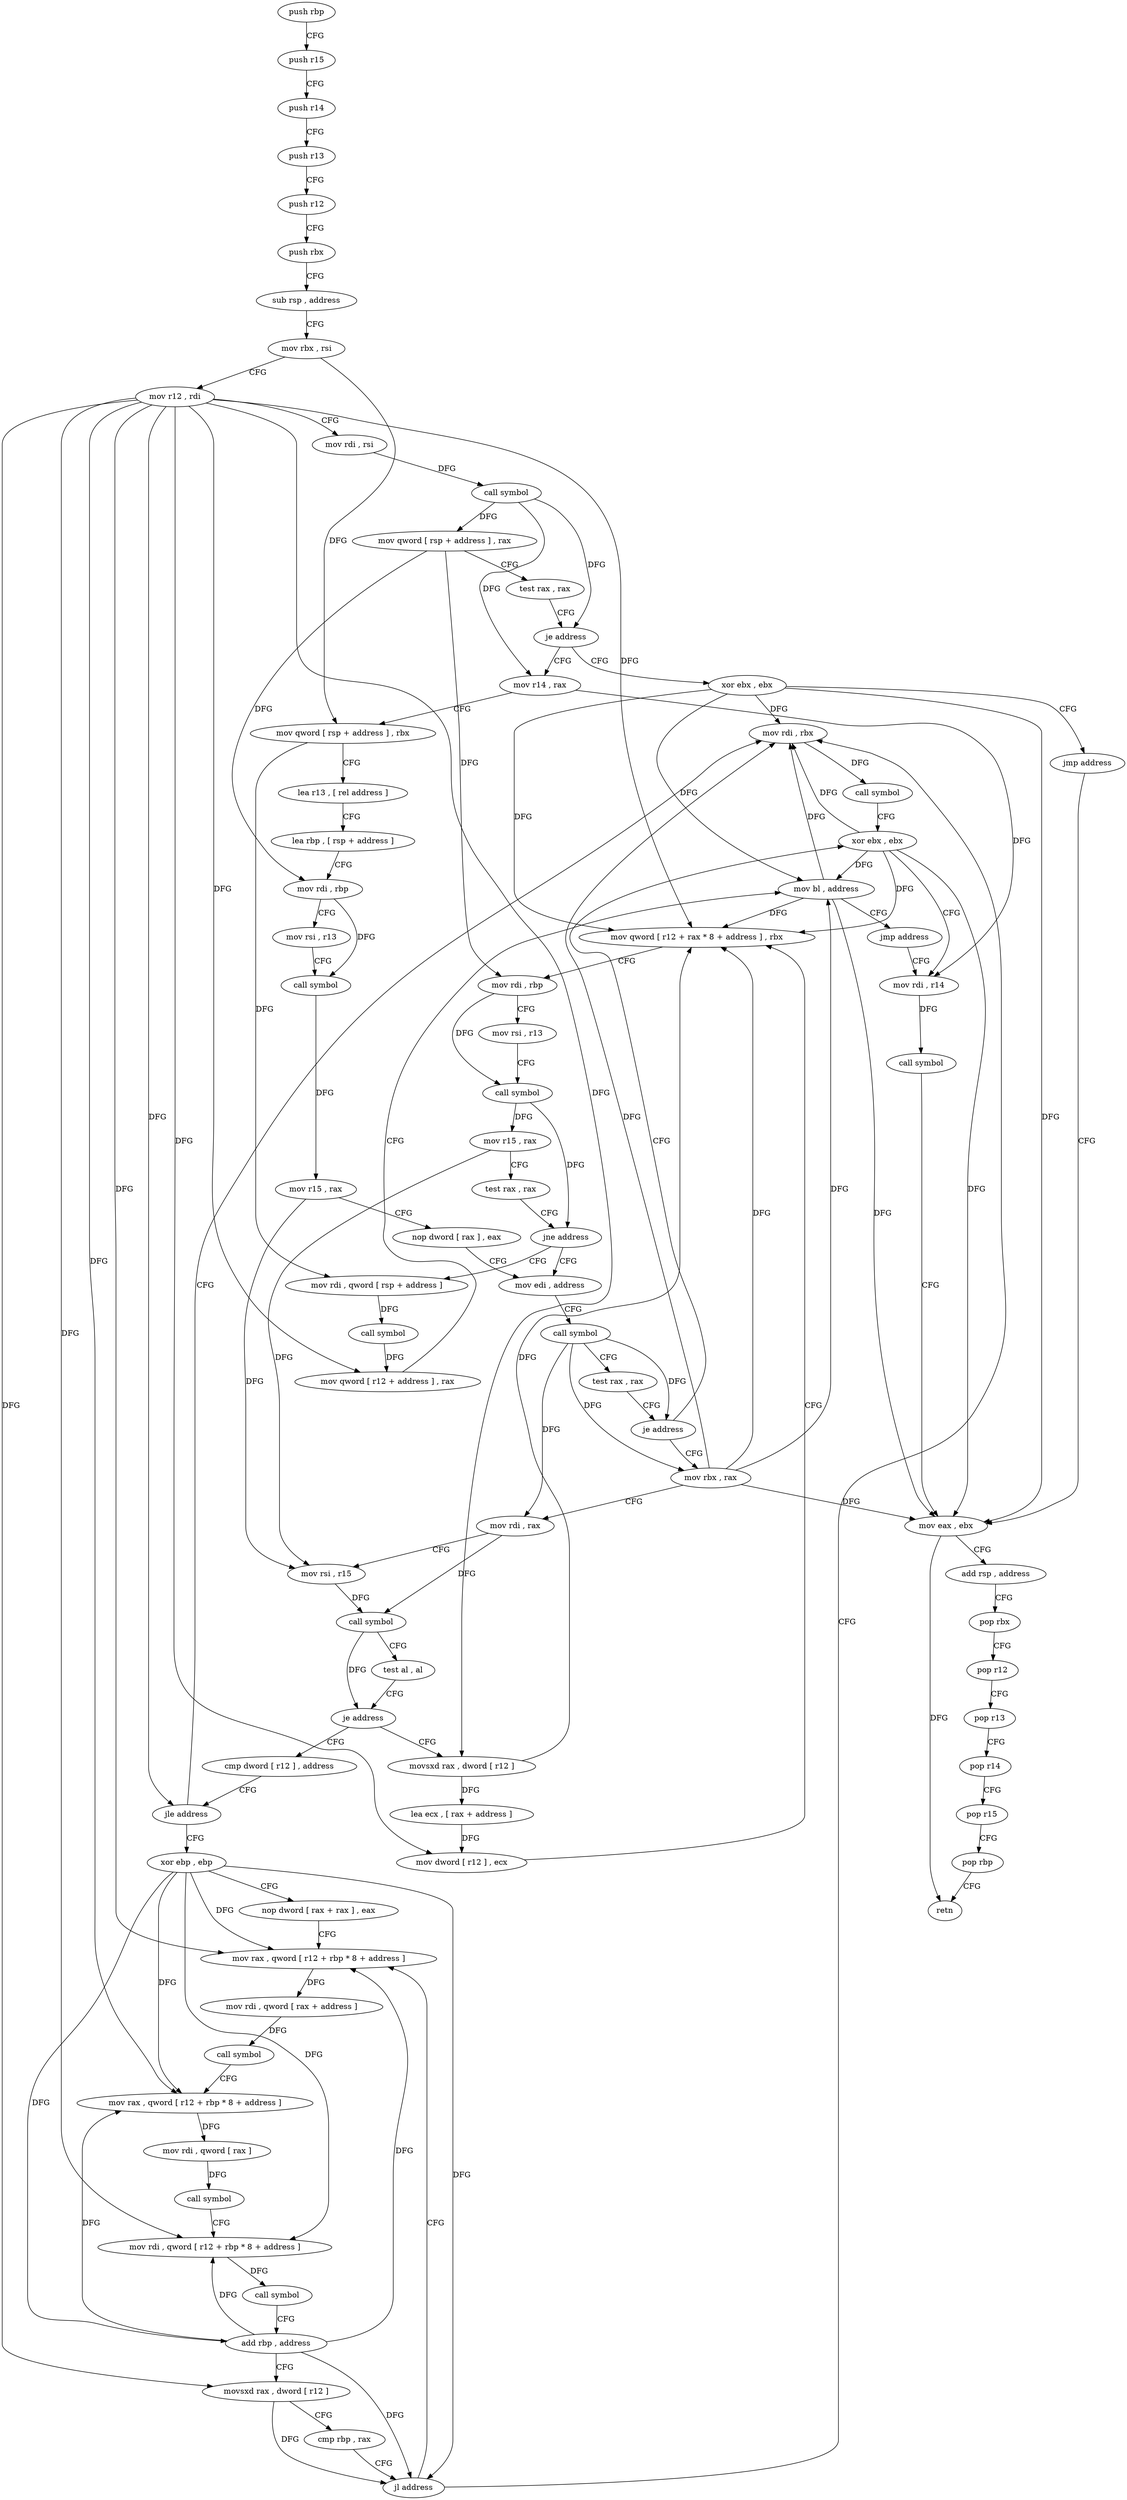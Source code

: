digraph "func" {
"136352" [label = "push rbp" ]
"136353" [label = "push r15" ]
"136355" [label = "push r14" ]
"136357" [label = "push r13" ]
"136359" [label = "push r12" ]
"136361" [label = "push rbx" ]
"136362" [label = "sub rsp , address" ]
"136366" [label = "mov rbx , rsi" ]
"136369" [label = "mov r12 , rdi" ]
"136372" [label = "mov rdi , rsi" ]
"136375" [label = "call symbol" ]
"136380" [label = "mov qword [ rsp + address ] , rax" ]
"136385" [label = "test rax , rax" ]
"136388" [label = "je address" ]
"136523" [label = "xor ebx , ebx" ]
"136394" [label = "mov r14 , rax" ]
"136525" [label = "jmp address" ]
"136612" [label = "mov eax , ebx" ]
"136397" [label = "mov qword [ rsp + address ] , rbx" ]
"136402" [label = "lea r13 , [ rel address ]" ]
"136409" [label = "lea rbp , [ rsp + address ]" ]
"136414" [label = "mov rdi , rbp" ]
"136417" [label = "mov rsi , r13" ]
"136420" [label = "call symbol" ]
"136425" [label = "mov r15 , rax" ]
"136428" [label = "nop dword [ rax ] , eax" ]
"136432" [label = "mov edi , address" ]
"136614" [label = "add rsp , address" ]
"136618" [label = "pop rbx" ]
"136619" [label = "pop r12" ]
"136621" [label = "pop r13" ]
"136623" [label = "pop r14" ]
"136625" [label = "pop r15" ]
"136627" [label = "pop rbp" ]
"136628" [label = "retn" ]
"136602" [label = "xor ebx , ebx" ]
"136604" [label = "mov rdi , r14" ]
"136451" [label = "mov rbx , rax" ]
"136454" [label = "mov rdi , rax" ]
"136457" [label = "mov rsi , r15" ]
"136460" [label = "call symbol" ]
"136465" [label = "test al , al" ]
"136467" [label = "je address" ]
"136527" [label = "cmp dword [ r12 ] , address" ]
"136469" [label = "movsxd rax , dword [ r12 ]" ]
"136532" [label = "jle address" ]
"136594" [label = "mov rdi , rbx" ]
"136534" [label = "xor ebp , ebp" ]
"136473" [label = "lea ecx , [ rax + address ]" ]
"136476" [label = "mov dword [ r12 ] , ecx" ]
"136480" [label = "mov qword [ r12 + rax * 8 + address ] , rbx" ]
"136485" [label = "mov rdi , rbp" ]
"136488" [label = "mov rsi , r13" ]
"136491" [label = "call symbol" ]
"136496" [label = "mov r15 , rax" ]
"136499" [label = "test rax , rax" ]
"136502" [label = "jne address" ]
"136504" [label = "mov rdi , qword [ rsp + address ]" ]
"136597" [label = "call symbol" ]
"136536" [label = "nop dword [ rax + rax ] , eax" ]
"136544" [label = "mov rax , qword [ r12 + rbp * 8 + address ]" ]
"136437" [label = "call symbol" ]
"136442" [label = "test rax , rax" ]
"136445" [label = "je address" ]
"136509" [label = "call symbol" ]
"136514" [label = "mov qword [ r12 + address ] , rax" ]
"136519" [label = "mov bl , address" ]
"136521" [label = "jmp address" ]
"136549" [label = "mov rdi , qword [ rax + address ]" ]
"136553" [label = "call symbol" ]
"136558" [label = "mov rax , qword [ r12 + rbp * 8 + address ]" ]
"136563" [label = "mov rdi , qword [ rax ]" ]
"136566" [label = "call symbol" ]
"136571" [label = "mov rdi , qword [ r12 + rbp * 8 + address ]" ]
"136576" [label = "call symbol" ]
"136581" [label = "add rbp , address" ]
"136585" [label = "movsxd rax , dword [ r12 ]" ]
"136589" [label = "cmp rbp , rax" ]
"136592" [label = "jl address" ]
"136607" [label = "call symbol" ]
"136352" -> "136353" [ label = "CFG" ]
"136353" -> "136355" [ label = "CFG" ]
"136355" -> "136357" [ label = "CFG" ]
"136357" -> "136359" [ label = "CFG" ]
"136359" -> "136361" [ label = "CFG" ]
"136361" -> "136362" [ label = "CFG" ]
"136362" -> "136366" [ label = "CFG" ]
"136366" -> "136369" [ label = "CFG" ]
"136366" -> "136397" [ label = "DFG" ]
"136369" -> "136372" [ label = "CFG" ]
"136369" -> "136532" [ label = "DFG" ]
"136369" -> "136469" [ label = "DFG" ]
"136369" -> "136476" [ label = "DFG" ]
"136369" -> "136480" [ label = "DFG" ]
"136369" -> "136514" [ label = "DFG" ]
"136369" -> "136544" [ label = "DFG" ]
"136369" -> "136558" [ label = "DFG" ]
"136369" -> "136571" [ label = "DFG" ]
"136369" -> "136585" [ label = "DFG" ]
"136372" -> "136375" [ label = "DFG" ]
"136375" -> "136380" [ label = "DFG" ]
"136375" -> "136388" [ label = "DFG" ]
"136375" -> "136394" [ label = "DFG" ]
"136380" -> "136385" [ label = "CFG" ]
"136380" -> "136414" [ label = "DFG" ]
"136380" -> "136485" [ label = "DFG" ]
"136385" -> "136388" [ label = "CFG" ]
"136388" -> "136523" [ label = "CFG" ]
"136388" -> "136394" [ label = "CFG" ]
"136523" -> "136525" [ label = "CFG" ]
"136523" -> "136612" [ label = "DFG" ]
"136523" -> "136480" [ label = "DFG" ]
"136523" -> "136594" [ label = "DFG" ]
"136523" -> "136519" [ label = "DFG" ]
"136394" -> "136397" [ label = "CFG" ]
"136394" -> "136604" [ label = "DFG" ]
"136525" -> "136612" [ label = "CFG" ]
"136612" -> "136614" [ label = "CFG" ]
"136612" -> "136628" [ label = "DFG" ]
"136397" -> "136402" [ label = "CFG" ]
"136397" -> "136504" [ label = "DFG" ]
"136402" -> "136409" [ label = "CFG" ]
"136409" -> "136414" [ label = "CFG" ]
"136414" -> "136417" [ label = "CFG" ]
"136414" -> "136420" [ label = "DFG" ]
"136417" -> "136420" [ label = "CFG" ]
"136420" -> "136425" [ label = "DFG" ]
"136425" -> "136428" [ label = "CFG" ]
"136425" -> "136457" [ label = "DFG" ]
"136428" -> "136432" [ label = "CFG" ]
"136432" -> "136437" [ label = "CFG" ]
"136614" -> "136618" [ label = "CFG" ]
"136618" -> "136619" [ label = "CFG" ]
"136619" -> "136621" [ label = "CFG" ]
"136621" -> "136623" [ label = "CFG" ]
"136623" -> "136625" [ label = "CFG" ]
"136625" -> "136627" [ label = "CFG" ]
"136627" -> "136628" [ label = "CFG" ]
"136602" -> "136604" [ label = "CFG" ]
"136602" -> "136612" [ label = "DFG" ]
"136602" -> "136480" [ label = "DFG" ]
"136602" -> "136594" [ label = "DFG" ]
"136602" -> "136519" [ label = "DFG" ]
"136604" -> "136607" [ label = "DFG" ]
"136451" -> "136454" [ label = "CFG" ]
"136451" -> "136612" [ label = "DFG" ]
"136451" -> "136480" [ label = "DFG" ]
"136451" -> "136594" [ label = "DFG" ]
"136451" -> "136519" [ label = "DFG" ]
"136454" -> "136457" [ label = "CFG" ]
"136454" -> "136460" [ label = "DFG" ]
"136457" -> "136460" [ label = "DFG" ]
"136460" -> "136465" [ label = "CFG" ]
"136460" -> "136467" [ label = "DFG" ]
"136465" -> "136467" [ label = "CFG" ]
"136467" -> "136527" [ label = "CFG" ]
"136467" -> "136469" [ label = "CFG" ]
"136527" -> "136532" [ label = "CFG" ]
"136469" -> "136473" [ label = "DFG" ]
"136469" -> "136480" [ label = "DFG" ]
"136532" -> "136594" [ label = "CFG" ]
"136532" -> "136534" [ label = "CFG" ]
"136594" -> "136597" [ label = "DFG" ]
"136534" -> "136536" [ label = "CFG" ]
"136534" -> "136544" [ label = "DFG" ]
"136534" -> "136558" [ label = "DFG" ]
"136534" -> "136571" [ label = "DFG" ]
"136534" -> "136581" [ label = "DFG" ]
"136534" -> "136592" [ label = "DFG" ]
"136473" -> "136476" [ label = "DFG" ]
"136476" -> "136480" [ label = "CFG" ]
"136480" -> "136485" [ label = "CFG" ]
"136485" -> "136488" [ label = "CFG" ]
"136485" -> "136491" [ label = "DFG" ]
"136488" -> "136491" [ label = "CFG" ]
"136491" -> "136496" [ label = "DFG" ]
"136491" -> "136502" [ label = "DFG" ]
"136496" -> "136499" [ label = "CFG" ]
"136496" -> "136457" [ label = "DFG" ]
"136499" -> "136502" [ label = "CFG" ]
"136502" -> "136432" [ label = "CFG" ]
"136502" -> "136504" [ label = "CFG" ]
"136504" -> "136509" [ label = "DFG" ]
"136597" -> "136602" [ label = "CFG" ]
"136536" -> "136544" [ label = "CFG" ]
"136544" -> "136549" [ label = "DFG" ]
"136437" -> "136442" [ label = "CFG" ]
"136437" -> "136445" [ label = "DFG" ]
"136437" -> "136451" [ label = "DFG" ]
"136437" -> "136454" [ label = "DFG" ]
"136442" -> "136445" [ label = "CFG" ]
"136445" -> "136602" [ label = "CFG" ]
"136445" -> "136451" [ label = "CFG" ]
"136509" -> "136514" [ label = "DFG" ]
"136514" -> "136519" [ label = "CFG" ]
"136519" -> "136521" [ label = "CFG" ]
"136519" -> "136612" [ label = "DFG" ]
"136519" -> "136480" [ label = "DFG" ]
"136519" -> "136594" [ label = "DFG" ]
"136521" -> "136604" [ label = "CFG" ]
"136549" -> "136553" [ label = "DFG" ]
"136553" -> "136558" [ label = "CFG" ]
"136558" -> "136563" [ label = "DFG" ]
"136563" -> "136566" [ label = "DFG" ]
"136566" -> "136571" [ label = "CFG" ]
"136571" -> "136576" [ label = "DFG" ]
"136576" -> "136581" [ label = "CFG" ]
"136581" -> "136585" [ label = "CFG" ]
"136581" -> "136544" [ label = "DFG" ]
"136581" -> "136558" [ label = "DFG" ]
"136581" -> "136571" [ label = "DFG" ]
"136581" -> "136592" [ label = "DFG" ]
"136585" -> "136589" [ label = "CFG" ]
"136585" -> "136592" [ label = "DFG" ]
"136589" -> "136592" [ label = "CFG" ]
"136592" -> "136544" [ label = "CFG" ]
"136592" -> "136594" [ label = "CFG" ]
"136607" -> "136612" [ label = "CFG" ]
}

